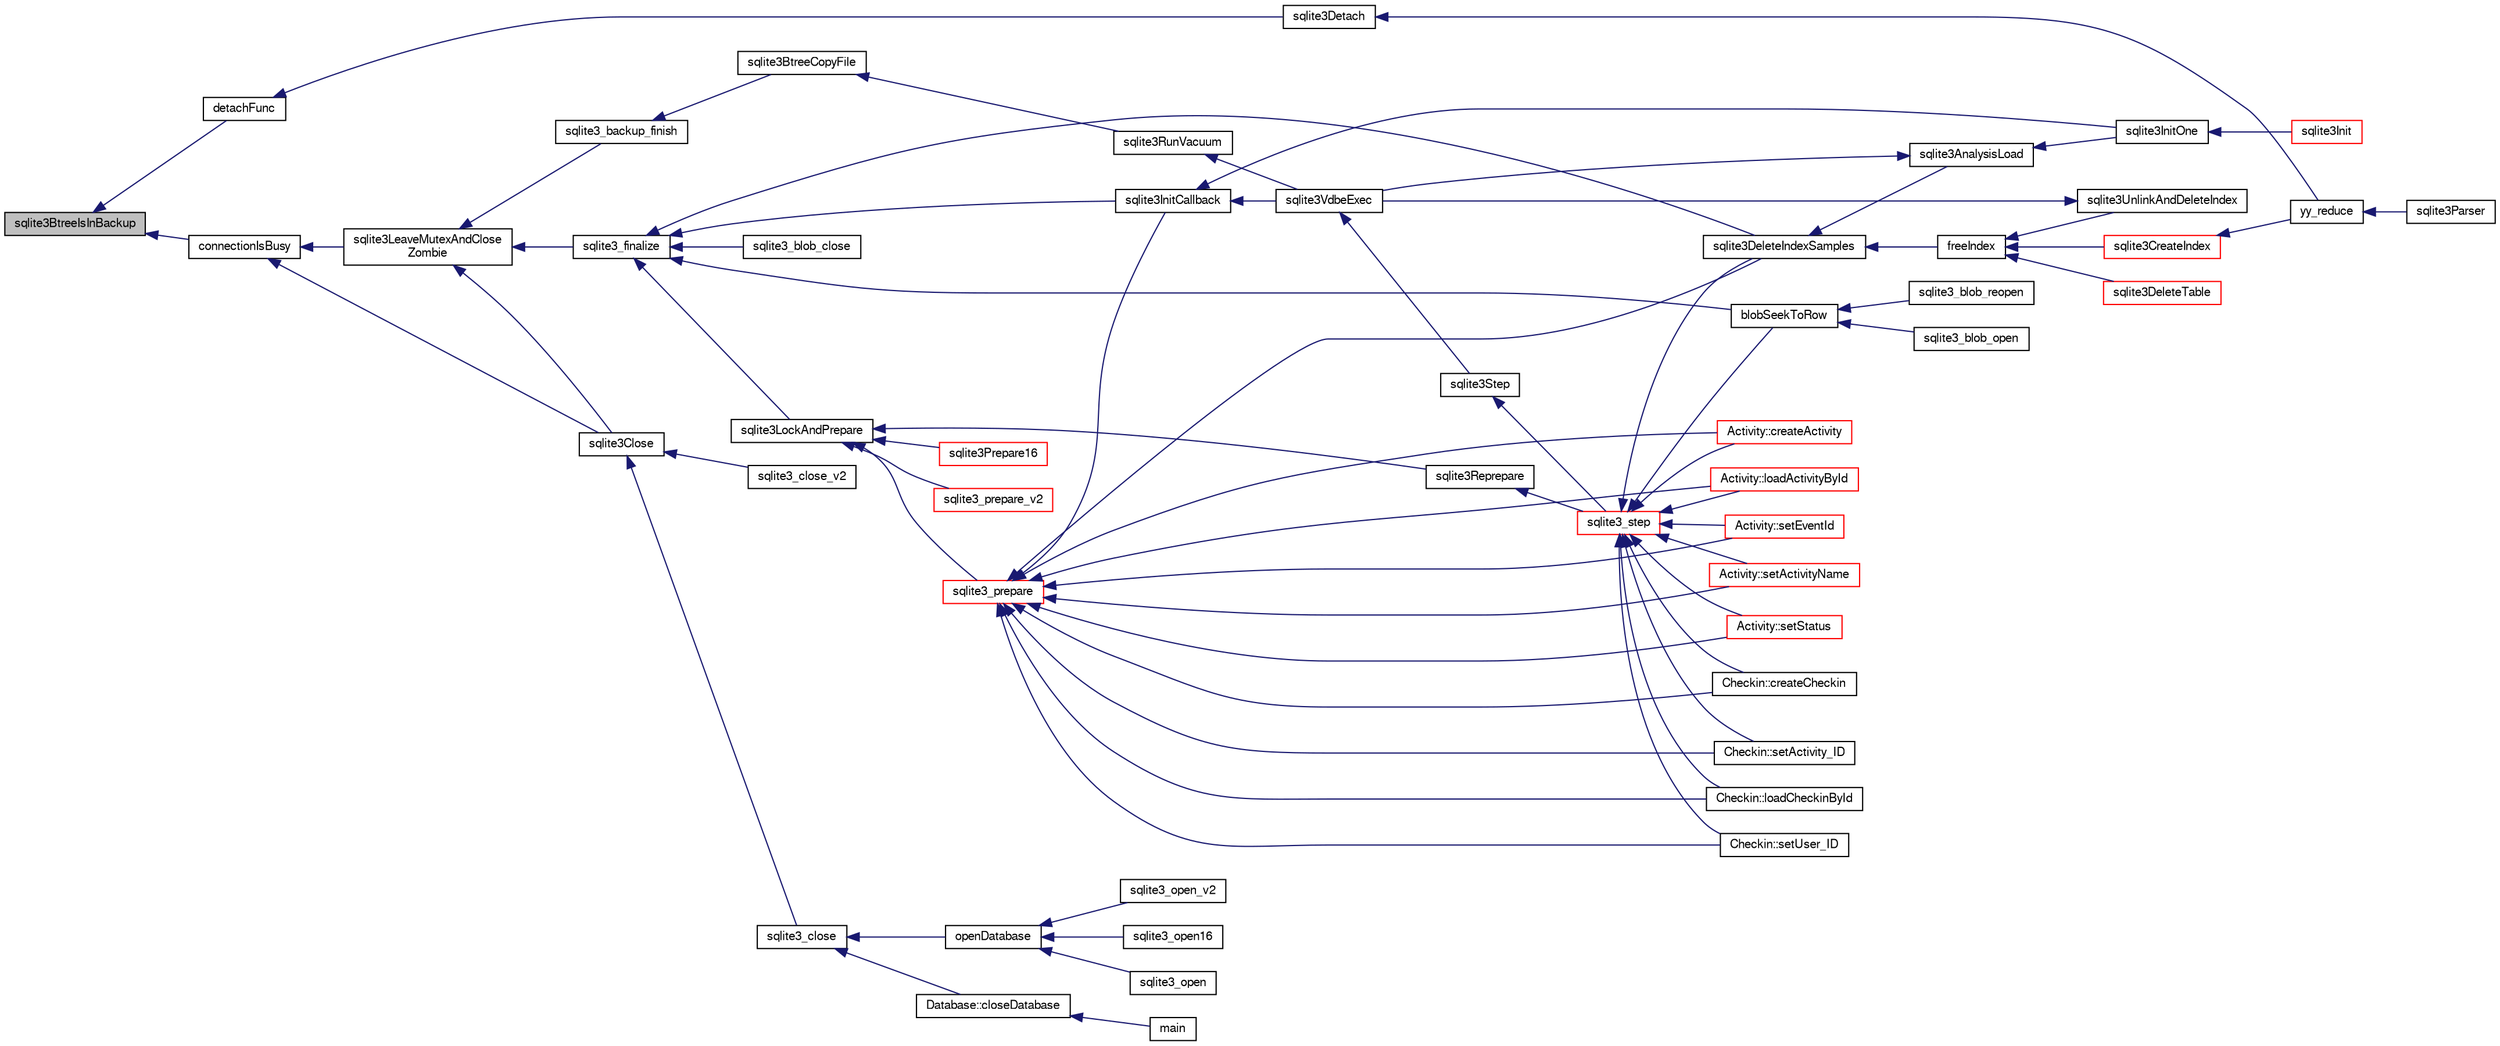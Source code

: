 digraph "sqlite3BtreeIsInBackup"
{
  edge [fontname="FreeSans",fontsize="10",labelfontname="FreeSans",labelfontsize="10"];
  node [fontname="FreeSans",fontsize="10",shape=record];
  rankdir="LR";
  Node454684 [label="sqlite3BtreeIsInBackup",height=0.2,width=0.4,color="black", fillcolor="grey75", style="filled", fontcolor="black"];
  Node454684 -> Node454685 [dir="back",color="midnightblue",fontsize="10",style="solid",fontname="FreeSans"];
  Node454685 [label="detachFunc",height=0.2,width=0.4,color="black", fillcolor="white", style="filled",URL="$sqlite3_8c.html#a2b3dd04cb87abd088926ab0082a60b77"];
  Node454685 -> Node454686 [dir="back",color="midnightblue",fontsize="10",style="solid",fontname="FreeSans"];
  Node454686 [label="sqlite3Detach",height=0.2,width=0.4,color="black", fillcolor="white", style="filled",URL="$sqlite3_8c.html#ab1a5a0b01c7560aef5e0b8603a68747d"];
  Node454686 -> Node454687 [dir="back",color="midnightblue",fontsize="10",style="solid",fontname="FreeSans"];
  Node454687 [label="yy_reduce",height=0.2,width=0.4,color="black", fillcolor="white", style="filled",URL="$sqlite3_8c.html#a7c419a9b25711c666a9a2449ef377f14"];
  Node454687 -> Node454688 [dir="back",color="midnightblue",fontsize="10",style="solid",fontname="FreeSans"];
  Node454688 [label="sqlite3Parser",height=0.2,width=0.4,color="black", fillcolor="white", style="filled",URL="$sqlite3_8c.html#a0327d71a5fabe0b6a343d78a2602e72a"];
  Node454684 -> Node454689 [dir="back",color="midnightblue",fontsize="10",style="solid",fontname="FreeSans"];
  Node454689 [label="connectionIsBusy",height=0.2,width=0.4,color="black", fillcolor="white", style="filled",URL="$sqlite3_8c.html#a72f2a5a996a153234aa539319752f896"];
  Node454689 -> Node454690 [dir="back",color="midnightblue",fontsize="10",style="solid",fontname="FreeSans"];
  Node454690 [label="sqlite3Close",height=0.2,width=0.4,color="black", fillcolor="white", style="filled",URL="$sqlite3_8c.html#aa9f2e73837bba8d721dbde0964ffce11"];
  Node454690 -> Node454691 [dir="back",color="midnightblue",fontsize="10",style="solid",fontname="FreeSans"];
  Node454691 [label="sqlite3_close",height=0.2,width=0.4,color="black", fillcolor="white", style="filled",URL="$sqlite3_8h.html#ac43c9032fc6ef3b2a231dc3a9fa44b2d"];
  Node454691 -> Node454692 [dir="back",color="midnightblue",fontsize="10",style="solid",fontname="FreeSans"];
  Node454692 [label="Database::closeDatabase",height=0.2,width=0.4,color="black", fillcolor="white", style="filled",URL="$classDatabase.html#a46102d6a468364377fbb410eb1866897"];
  Node454692 -> Node454693 [dir="back",color="midnightblue",fontsize="10",style="solid",fontname="FreeSans"];
  Node454693 [label="main",height=0.2,width=0.4,color="black", fillcolor="white", style="filled",URL="$main_8cpp.html#a0ddf1224851353fc92bfbff6f499fa97"];
  Node454691 -> Node454694 [dir="back",color="midnightblue",fontsize="10",style="solid",fontname="FreeSans"];
  Node454694 [label="openDatabase",height=0.2,width=0.4,color="black", fillcolor="white", style="filled",URL="$sqlite3_8c.html#a6a9c3bc3a64234e863413f41db473758"];
  Node454694 -> Node454695 [dir="back",color="midnightblue",fontsize="10",style="solid",fontname="FreeSans"];
  Node454695 [label="sqlite3_open",height=0.2,width=0.4,color="black", fillcolor="white", style="filled",URL="$sqlite3_8h.html#a97ba966ed1acc38409786258268f5f71"];
  Node454694 -> Node454696 [dir="back",color="midnightblue",fontsize="10",style="solid",fontname="FreeSans"];
  Node454696 [label="sqlite3_open_v2",height=0.2,width=0.4,color="black", fillcolor="white", style="filled",URL="$sqlite3_8h.html#a140fe275b6975dc867cea50a65a217c4"];
  Node454694 -> Node454697 [dir="back",color="midnightblue",fontsize="10",style="solid",fontname="FreeSans"];
  Node454697 [label="sqlite3_open16",height=0.2,width=0.4,color="black", fillcolor="white", style="filled",URL="$sqlite3_8h.html#adbc401bb96713f32e553db32f6f3ca33"];
  Node454690 -> Node454698 [dir="back",color="midnightblue",fontsize="10",style="solid",fontname="FreeSans"];
  Node454698 [label="sqlite3_close_v2",height=0.2,width=0.4,color="black", fillcolor="white", style="filled",URL="$sqlite3_8h.html#ad2cb8462eaba28b4c8410ef55a4282b4"];
  Node454689 -> Node454699 [dir="back",color="midnightblue",fontsize="10",style="solid",fontname="FreeSans"];
  Node454699 [label="sqlite3LeaveMutexAndClose\lZombie",height=0.2,width=0.4,color="black", fillcolor="white", style="filled",URL="$sqlite3_8c.html#afe3a37c29dcb0fe9fc15fe07a3976f59"];
  Node454699 -> Node454700 [dir="back",color="midnightblue",fontsize="10",style="solid",fontname="FreeSans"];
  Node454700 [label="sqlite3_backup_finish",height=0.2,width=0.4,color="black", fillcolor="white", style="filled",URL="$sqlite3_8h.html#a176857dd58d99be53b6d7305533e0048"];
  Node454700 -> Node454701 [dir="back",color="midnightblue",fontsize="10",style="solid",fontname="FreeSans"];
  Node454701 [label="sqlite3BtreeCopyFile",height=0.2,width=0.4,color="black", fillcolor="white", style="filled",URL="$sqlite3_8c.html#a4d9e19a79f0d5c1dfcef0bd137ae83f9"];
  Node454701 -> Node454702 [dir="back",color="midnightblue",fontsize="10",style="solid",fontname="FreeSans"];
  Node454702 [label="sqlite3RunVacuum",height=0.2,width=0.4,color="black", fillcolor="white", style="filled",URL="$sqlite3_8c.html#a5e83ddc7b3e7e8e79ad5d1fc92de1d2f"];
  Node454702 -> Node454703 [dir="back",color="midnightblue",fontsize="10",style="solid",fontname="FreeSans"];
  Node454703 [label="sqlite3VdbeExec",height=0.2,width=0.4,color="black", fillcolor="white", style="filled",URL="$sqlite3_8c.html#a8ce40a614bdc56719c4d642b1e4dfb21"];
  Node454703 -> Node454704 [dir="back",color="midnightblue",fontsize="10",style="solid",fontname="FreeSans"];
  Node454704 [label="sqlite3Step",height=0.2,width=0.4,color="black", fillcolor="white", style="filled",URL="$sqlite3_8c.html#a3f2872e873e2758a4beedad1d5113554"];
  Node454704 -> Node454705 [dir="back",color="midnightblue",fontsize="10",style="solid",fontname="FreeSans"];
  Node454705 [label="sqlite3_step",height=0.2,width=0.4,color="red", fillcolor="white", style="filled",URL="$sqlite3_8h.html#ac1e491ce36b7471eb28387f7d3c74334"];
  Node454705 -> Node454706 [dir="back",color="midnightblue",fontsize="10",style="solid",fontname="FreeSans"];
  Node454706 [label="Activity::createActivity",height=0.2,width=0.4,color="red", fillcolor="white", style="filled",URL="$classActivity.html#a813cc5e52c14ab49b39014c134e3425b"];
  Node454705 -> Node454709 [dir="back",color="midnightblue",fontsize="10",style="solid",fontname="FreeSans"];
  Node454709 [label="Activity::loadActivityById",height=0.2,width=0.4,color="red", fillcolor="white", style="filled",URL="$classActivity.html#abe4ffb4f08a47212ebf9013259d9e7fd"];
  Node454705 -> Node454711 [dir="back",color="midnightblue",fontsize="10",style="solid",fontname="FreeSans"];
  Node454711 [label="Activity::setEventId",height=0.2,width=0.4,color="red", fillcolor="white", style="filled",URL="$classActivity.html#adb1d0fd0d08f473e068f0a4086bfa9ca"];
  Node454705 -> Node454712 [dir="back",color="midnightblue",fontsize="10",style="solid",fontname="FreeSans"];
  Node454712 [label="Activity::setActivityName",height=0.2,width=0.4,color="red", fillcolor="white", style="filled",URL="$classActivity.html#a62dc3737b33915a36086f9dd26d16a81"];
  Node454705 -> Node454713 [dir="back",color="midnightblue",fontsize="10",style="solid",fontname="FreeSans"];
  Node454713 [label="Activity::setStatus",height=0.2,width=0.4,color="red", fillcolor="white", style="filled",URL="$classActivity.html#af618135a7738f4d2a7ee147a8ef912ea"];
  Node454705 -> Node454714 [dir="back",color="midnightblue",fontsize="10",style="solid",fontname="FreeSans"];
  Node454714 [label="Checkin::createCheckin",height=0.2,width=0.4,color="black", fillcolor="white", style="filled",URL="$classCheckin.html#a4e40acdf7fff0e607f6de4f24f3a163c"];
  Node454705 -> Node454715 [dir="back",color="midnightblue",fontsize="10",style="solid",fontname="FreeSans"];
  Node454715 [label="Checkin::loadCheckinById",height=0.2,width=0.4,color="black", fillcolor="white", style="filled",URL="$classCheckin.html#a3461f70ea6c68475225f2a07f78a21e0"];
  Node454705 -> Node454716 [dir="back",color="midnightblue",fontsize="10",style="solid",fontname="FreeSans"];
  Node454716 [label="Checkin::setUser_ID",height=0.2,width=0.4,color="black", fillcolor="white", style="filled",URL="$classCheckin.html#a76ab640f4f912876dbebf183db5359c6"];
  Node454705 -> Node454717 [dir="back",color="midnightblue",fontsize="10",style="solid",fontname="FreeSans"];
  Node454717 [label="Checkin::setActivity_ID",height=0.2,width=0.4,color="black", fillcolor="white", style="filled",URL="$classCheckin.html#ab2ff3ec2604ec73a42af25874a00b232"];
  Node454705 -> Node454724 [dir="back",color="midnightblue",fontsize="10",style="solid",fontname="FreeSans"];
  Node454724 [label="blobSeekToRow",height=0.2,width=0.4,color="black", fillcolor="white", style="filled",URL="$sqlite3_8c.html#afff57e13332b98c8a44a7cebe38962ab"];
  Node454724 -> Node454725 [dir="back",color="midnightblue",fontsize="10",style="solid",fontname="FreeSans"];
  Node454725 [label="sqlite3_blob_open",height=0.2,width=0.4,color="black", fillcolor="white", style="filled",URL="$sqlite3_8h.html#adb8ad839a5bdd62a43785132bc7dd518"];
  Node454724 -> Node454726 [dir="back",color="midnightblue",fontsize="10",style="solid",fontname="FreeSans"];
  Node454726 [label="sqlite3_blob_reopen",height=0.2,width=0.4,color="black", fillcolor="white", style="filled",URL="$sqlite3_8h.html#abc77c24fdc0150138490359a94360f7e"];
  Node454705 -> Node454727 [dir="back",color="midnightblue",fontsize="10",style="solid",fontname="FreeSans"];
  Node454727 [label="sqlite3DeleteIndexSamples",height=0.2,width=0.4,color="black", fillcolor="white", style="filled",URL="$sqlite3_8c.html#aaeda0302fbf61397ec009f65bed047ef"];
  Node454727 -> Node454728 [dir="back",color="midnightblue",fontsize="10",style="solid",fontname="FreeSans"];
  Node454728 [label="sqlite3AnalysisLoad",height=0.2,width=0.4,color="black", fillcolor="white", style="filled",URL="$sqlite3_8c.html#a48a2301c27e1d3d68708b9b8761b5a01"];
  Node454728 -> Node454703 [dir="back",color="midnightblue",fontsize="10",style="solid",fontname="FreeSans"];
  Node454728 -> Node454729 [dir="back",color="midnightblue",fontsize="10",style="solid",fontname="FreeSans"];
  Node454729 [label="sqlite3InitOne",height=0.2,width=0.4,color="black", fillcolor="white", style="filled",URL="$sqlite3_8c.html#ac4318b25df65269906b0379251fe9b85"];
  Node454729 -> Node454730 [dir="back",color="midnightblue",fontsize="10",style="solid",fontname="FreeSans"];
  Node454730 [label="sqlite3Init",height=0.2,width=0.4,color="red", fillcolor="white", style="filled",URL="$sqlite3_8c.html#aed74e3dc765631a833f522f425ff5a48"];
  Node454727 -> Node454827 [dir="back",color="midnightblue",fontsize="10",style="solid",fontname="FreeSans"];
  Node454827 [label="freeIndex",height=0.2,width=0.4,color="black", fillcolor="white", style="filled",URL="$sqlite3_8c.html#a00907c99c18d5bcb9d0b38c077146c31"];
  Node454827 -> Node454828 [dir="back",color="midnightblue",fontsize="10",style="solid",fontname="FreeSans"];
  Node454828 [label="sqlite3UnlinkAndDeleteIndex",height=0.2,width=0.4,color="black", fillcolor="white", style="filled",URL="$sqlite3_8c.html#a889f2dcb438c56db37a6d61e9f25e244"];
  Node454828 -> Node454703 [dir="back",color="midnightblue",fontsize="10",style="solid",fontname="FreeSans"];
  Node454827 -> Node454829 [dir="back",color="midnightblue",fontsize="10",style="solid",fontname="FreeSans"];
  Node454829 [label="sqlite3DeleteTable",height=0.2,width=0.4,color="red", fillcolor="white", style="filled",URL="$sqlite3_8c.html#a7fd3d507375a381a3807f92735318973"];
  Node454827 -> Node454740 [dir="back",color="midnightblue",fontsize="10",style="solid",fontname="FreeSans"];
  Node454740 [label="sqlite3CreateIndex",height=0.2,width=0.4,color="red", fillcolor="white", style="filled",URL="$sqlite3_8c.html#a8dbe5e590ab6c58a8c45f34f7c81e825"];
  Node454740 -> Node454687 [dir="back",color="midnightblue",fontsize="10",style="solid",fontname="FreeSans"];
  Node454699 -> Node454919 [dir="back",color="midnightblue",fontsize="10",style="solid",fontname="FreeSans"];
  Node454919 [label="sqlite3_finalize",height=0.2,width=0.4,color="black", fillcolor="white", style="filled",URL="$sqlite3_8h.html#a801195c0f771d40bb4be1e40f3b88945"];
  Node454919 -> Node454724 [dir="back",color="midnightblue",fontsize="10",style="solid",fontname="FreeSans"];
  Node454919 -> Node454920 [dir="back",color="midnightblue",fontsize="10",style="solid",fontname="FreeSans"];
  Node454920 [label="sqlite3_blob_close",height=0.2,width=0.4,color="black", fillcolor="white", style="filled",URL="$sqlite3_8h.html#a8885ae884821e14e1e4501183c5833d6"];
  Node454919 -> Node454727 [dir="back",color="midnightblue",fontsize="10",style="solid",fontname="FreeSans"];
  Node454919 -> Node454883 [dir="back",color="midnightblue",fontsize="10",style="solid",fontname="FreeSans"];
  Node454883 [label="sqlite3InitCallback",height=0.2,width=0.4,color="black", fillcolor="white", style="filled",URL="$sqlite3_8c.html#a5183ff3c8b5311c7332250013ee018b3"];
  Node454883 -> Node454703 [dir="back",color="midnightblue",fontsize="10",style="solid",fontname="FreeSans"];
  Node454883 -> Node454729 [dir="back",color="midnightblue",fontsize="10",style="solid",fontname="FreeSans"];
  Node454919 -> Node454880 [dir="back",color="midnightblue",fontsize="10",style="solid",fontname="FreeSans"];
  Node454880 [label="sqlite3LockAndPrepare",height=0.2,width=0.4,color="black", fillcolor="white", style="filled",URL="$sqlite3_8c.html#a5db1ec5589aa2b02c6d979211a8789bd"];
  Node454880 -> Node454881 [dir="back",color="midnightblue",fontsize="10",style="solid",fontname="FreeSans"];
  Node454881 [label="sqlite3Reprepare",height=0.2,width=0.4,color="black", fillcolor="white", style="filled",URL="$sqlite3_8c.html#a7e2f7299cc947d07e782f6ac561fa937"];
  Node454881 -> Node454705 [dir="back",color="midnightblue",fontsize="10",style="solid",fontname="FreeSans"];
  Node454880 -> Node454882 [dir="back",color="midnightblue",fontsize="10",style="solid",fontname="FreeSans"];
  Node454882 [label="sqlite3_prepare",height=0.2,width=0.4,color="red", fillcolor="white", style="filled",URL="$sqlite3_8h.html#a8c39e7b9dbeff01f0a399b46d4b29f1c"];
  Node454882 -> Node454706 [dir="back",color="midnightblue",fontsize="10",style="solid",fontname="FreeSans"];
  Node454882 -> Node454709 [dir="back",color="midnightblue",fontsize="10",style="solid",fontname="FreeSans"];
  Node454882 -> Node454711 [dir="back",color="midnightblue",fontsize="10",style="solid",fontname="FreeSans"];
  Node454882 -> Node454712 [dir="back",color="midnightblue",fontsize="10",style="solid",fontname="FreeSans"];
  Node454882 -> Node454713 [dir="back",color="midnightblue",fontsize="10",style="solid",fontname="FreeSans"];
  Node454882 -> Node454714 [dir="back",color="midnightblue",fontsize="10",style="solid",fontname="FreeSans"];
  Node454882 -> Node454715 [dir="back",color="midnightblue",fontsize="10",style="solid",fontname="FreeSans"];
  Node454882 -> Node454716 [dir="back",color="midnightblue",fontsize="10",style="solid",fontname="FreeSans"];
  Node454882 -> Node454717 [dir="back",color="midnightblue",fontsize="10",style="solid",fontname="FreeSans"];
  Node454882 -> Node454727 [dir="back",color="midnightblue",fontsize="10",style="solid",fontname="FreeSans"];
  Node454882 -> Node454883 [dir="back",color="midnightblue",fontsize="10",style="solid",fontname="FreeSans"];
  Node454880 -> Node454891 [dir="back",color="midnightblue",fontsize="10",style="solid",fontname="FreeSans"];
  Node454891 [label="sqlite3_prepare_v2",height=0.2,width=0.4,color="red", fillcolor="white", style="filled",URL="$sqlite3_8h.html#a85d4203bb54c984c5325c2f5b3664985"];
  Node454880 -> Node454894 [dir="back",color="midnightblue",fontsize="10",style="solid",fontname="FreeSans"];
  Node454894 [label="sqlite3Prepare16",height=0.2,width=0.4,color="red", fillcolor="white", style="filled",URL="$sqlite3_8c.html#a5842e6724b91885125f83c438da1f15b"];
  Node454699 -> Node454690 [dir="back",color="midnightblue",fontsize="10",style="solid",fontname="FreeSans"];
}
